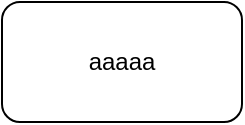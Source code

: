 <mxfile version="12.2.4" pages="1"><diagram id="o5dSQnGHpwY5bcQy4v-H" name="Page-1"><mxGraphModel dx="892" dy="474" grid="1" gridSize="10" guides="1" tooltips="1" connect="1" arrows="1" fold="1" page="1" pageScale="1" pageWidth="827" pageHeight="1169" math="0" shadow="0"><root><mxCell id="0"/><mxCell id="1" parent="0"/><mxCell id="2" value="aaaaa" style="rounded=1;whiteSpace=wrap;html=1;" vertex="1" parent="1"><mxGeometry x="110" y="70" width="120" height="60" as="geometry"/></mxCell></root></mxGraphModel></diagram></mxfile>